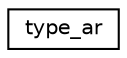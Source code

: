 digraph "Graphical Class Hierarchy"
{
  edge [fontname="Helvetica",fontsize="10",labelfontname="Helvetica",labelfontsize="10"];
  node [fontname="Helvetica",fontsize="10",shape=record];
  rankdir="LR";
  Node1 [label="type_ar",height=0.2,width=0.4,color="black", fillcolor="white", style="filled",URL="$inffas8664_8c.html#structtype__ar"];
}
